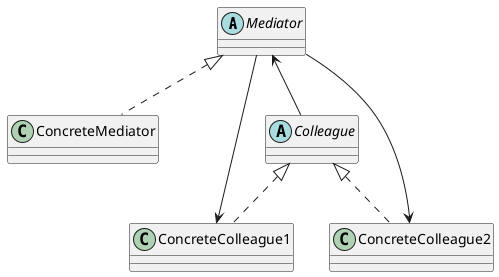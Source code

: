@startuml
abstract class Mediator 
class ConcreteMediator
abstract class Colleague
class ConcreteColleague1
class ConcreteColleague2

Mediator <|.. ConcreteMediator
Colleague <|.. ConcreteColleague1
Colleague <|.. ConcreteColleague2
Mediator <-- Colleague
ConcreteColleague1 <-- Mediator
ConcreteColleague2 <-- Mediator

@enduml